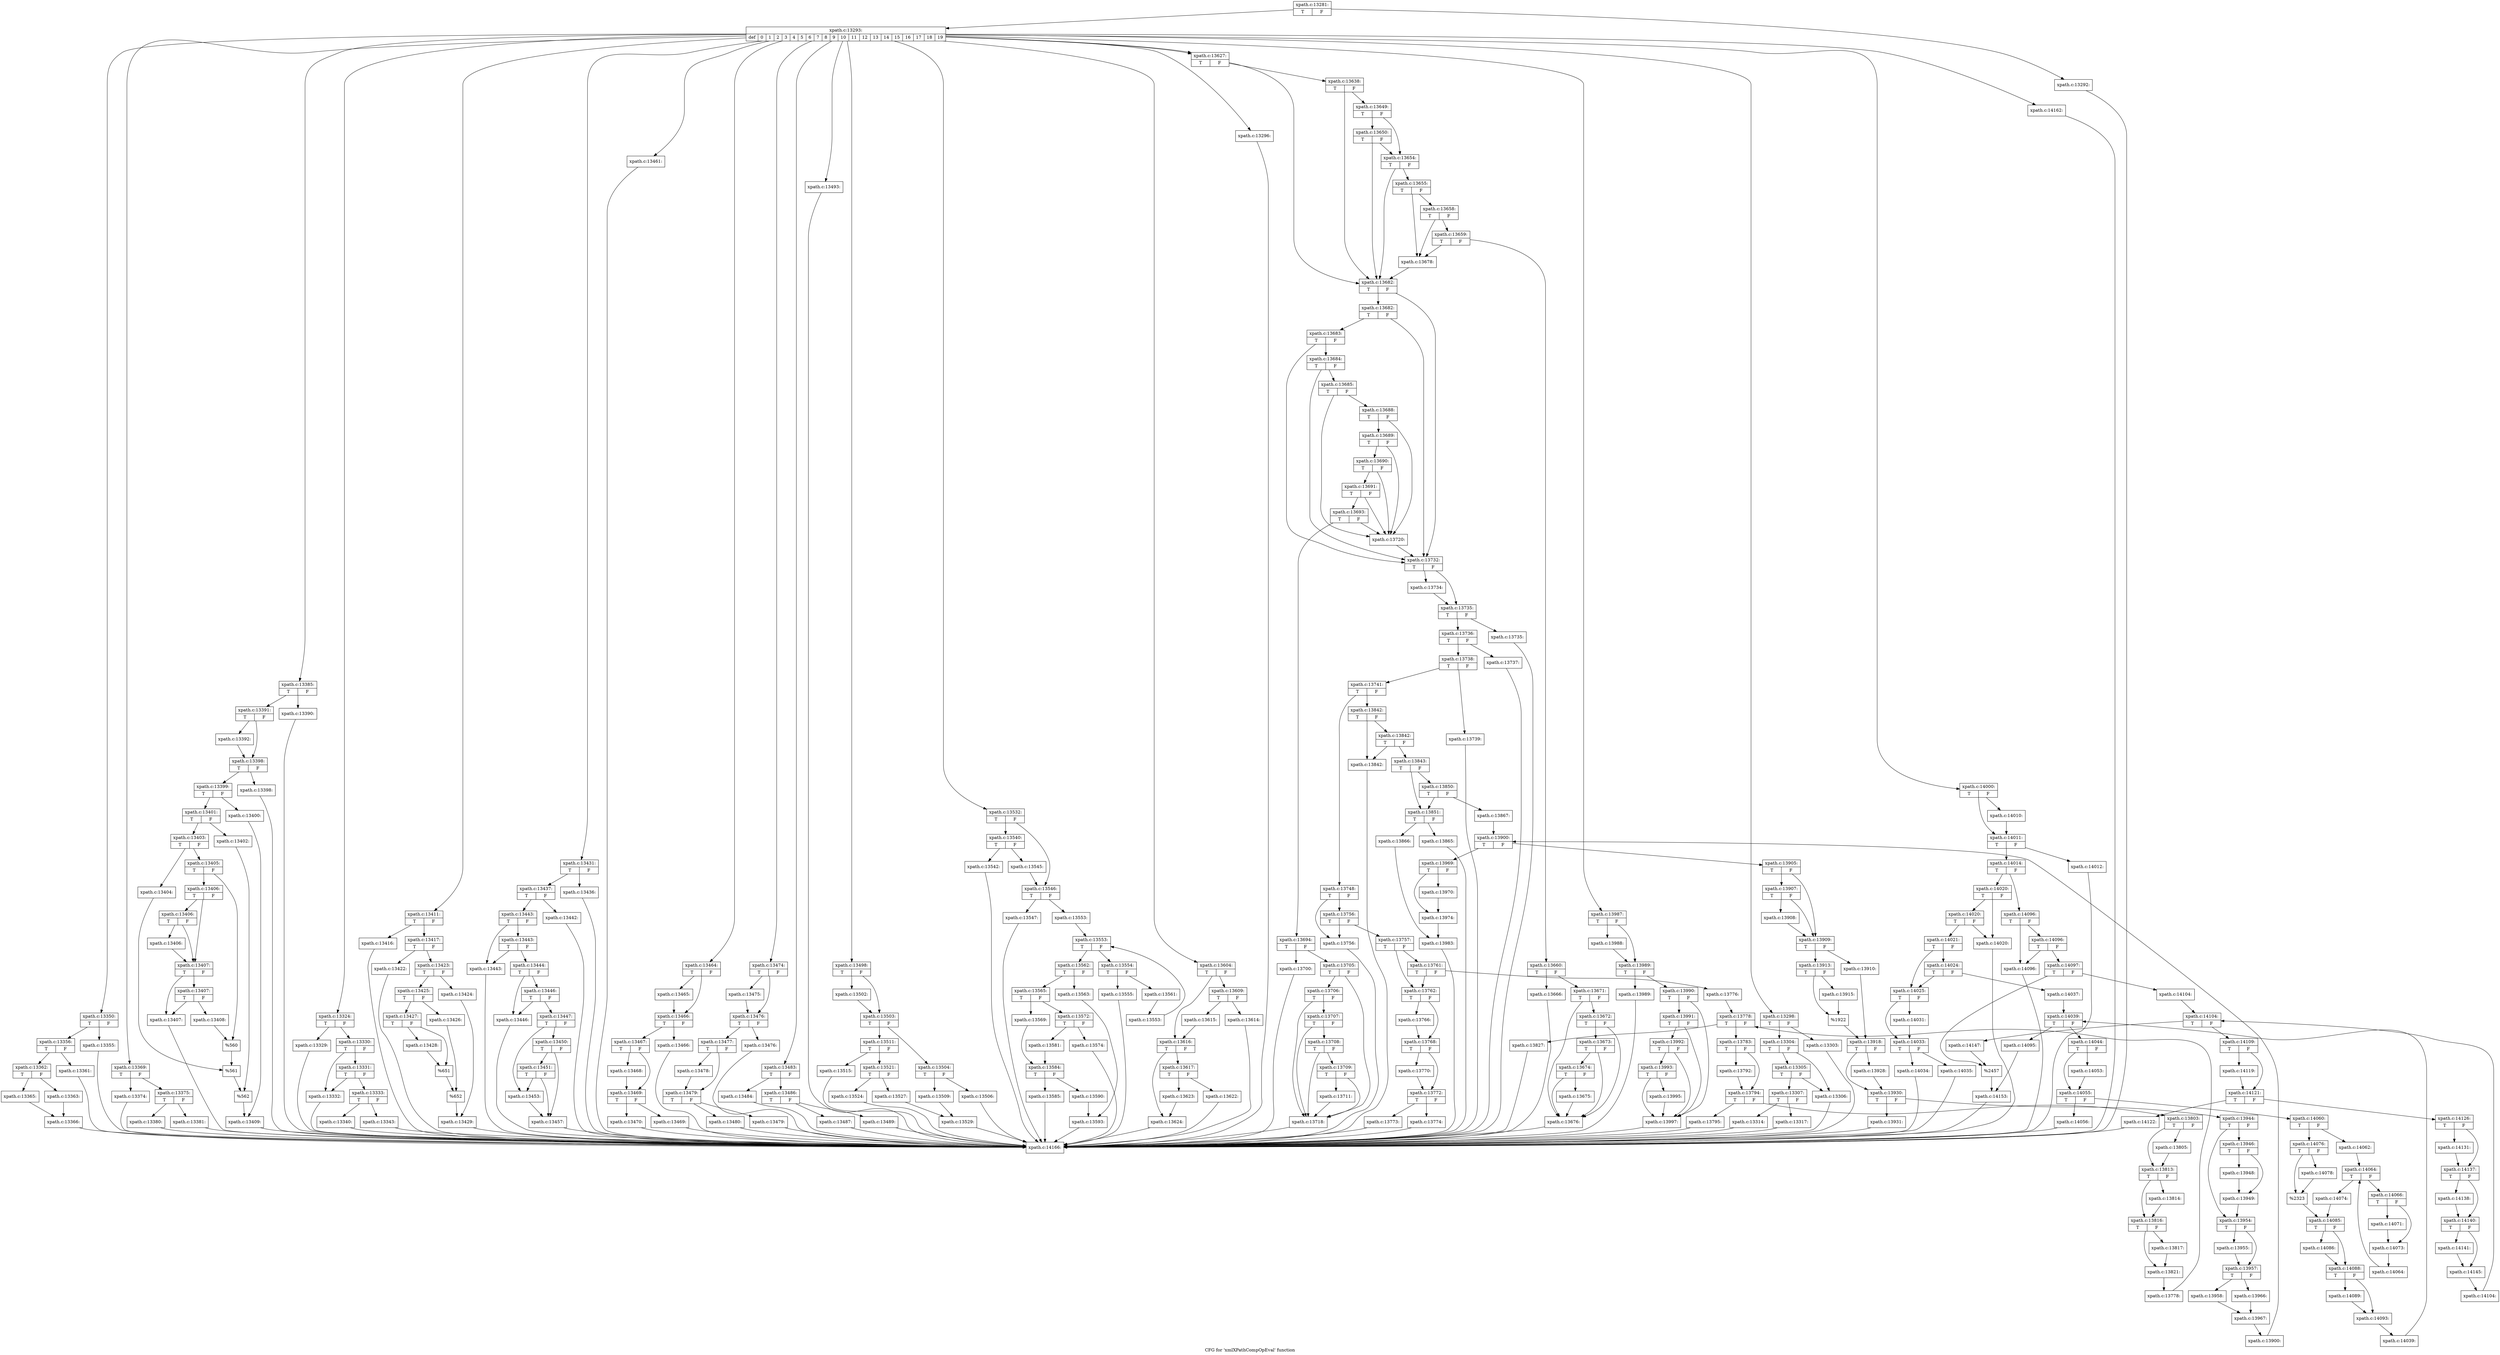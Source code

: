 digraph "CFG for 'xmlXPathCompOpEval' function" {
	label="CFG for 'xmlXPathCompOpEval' function";

	Node0x507dbd0 [shape=record,label="{xpath.c:13281:|{<s0>T|<s1>F}}"];
	Node0x507dbd0 -> Node0x5080170;
	Node0x507dbd0 -> Node0x50801c0;
	Node0x5080170 [shape=record,label="{xpath.c:13292:}"];
	Node0x5080170 -> Node0x4fdd260;
	Node0x50801c0 [shape=record,label="{xpath.c:13293:|{<s0>def|<s1>0|<s2>1|<s3>2|<s4>3|<s5>4|<s6>5|<s7>6|<s8>7|<s9>8|<s10>9|<s11>10|<s12>11|<s13>12|<s14>13|<s15>14|<s16>15|<s17>16|<s18>17|<s19>18|<s20>19}}"];
	Node0x50801c0 -> Node0x5080860;
	Node0x50801c0 -> Node0x5080db0;
	Node0x50801c0 -> Node0x5080f70;
	Node0x50801c0 -> Node0x50868b0;
	Node0x50801c0 -> Node0x508c1f0;
	Node0x50801c0 -> Node0x5090960;
	Node0x50801c0 -> Node0x5094d00;
	Node0x50801c0 -> Node0x509b9a0;
	Node0x50801c0 -> Node0x50a0730;
	Node0x50801c0 -> Node0x50a7250;
	Node0x50801c0 -> Node0x50a75c0;
	Node0x50801c0 -> Node0x50aa1c0;
	Node0x50801c0 -> Node0x50ace90;
	Node0x50801c0 -> Node0x50ae900;
	Node0x50801c0 -> Node0x50af160;
	Node0x50801c0 -> Node0x50b4400;
	Node0x50801c0 -> Node0x50c0a10;
	Node0x50801c0 -> Node0x50c5e90;
	Node0x50801c0 -> Node0x50c5e90;
	Node0x50801c0 -> Node0x50f6fd0;
	Node0x50801c0 -> Node0x50f9cf0;
	Node0x5080db0 [shape=record,label="{xpath.c:13296:}"];
	Node0x5080db0 -> Node0x4fdd260;
	Node0x5080f70 [shape=record,label="{xpath.c:13298:|{<s0>T|<s1>F}}"];
	Node0x5080f70 -> Node0x5082730;
	Node0x5080f70 -> Node0x5082780;
	Node0x5082730 [shape=record,label="{xpath.c:13303:}"];
	Node0x5082730 -> Node0x4fdd260;
	Node0x5082780 [shape=record,label="{xpath.c:13304:|{<s0>T|<s1>F}}"];
	Node0x5082780 -> Node0x5082d80;
	Node0x5082780 -> Node0x5082e20;
	Node0x5082e20 [shape=record,label="{xpath.c:13305:|{<s0>T|<s1>F}}"];
	Node0x5082e20 -> Node0x5082d80;
	Node0x5082e20 -> Node0x5082dd0;
	Node0x5082d80 [shape=record,label="{xpath.c:13306:}"];
	Node0x5082d80 -> Node0x4fdd260;
	Node0x5082dd0 [shape=record,label="{xpath.c:13307:|{<s0>T|<s1>F}}"];
	Node0x5082dd0 -> Node0x5085230;
	Node0x5082dd0 -> Node0x5085280;
	Node0x5085230 [shape=record,label="{xpath.c:13314:}"];
	Node0x5085230 -> Node0x4fdd260;
	Node0x5085280 [shape=record,label="{xpath.c:13317:}"];
	Node0x5085280 -> Node0x4fdd260;
	Node0x50868b0 [shape=record,label="{xpath.c:13324:|{<s0>T|<s1>F}}"];
	Node0x50868b0 -> Node0x5088070;
	Node0x50868b0 -> Node0x50880c0;
	Node0x5088070 [shape=record,label="{xpath.c:13329:}"];
	Node0x5088070 -> Node0x4fdd260;
	Node0x50880c0 [shape=record,label="{xpath.c:13330:|{<s0>T|<s1>F}}"];
	Node0x50880c0 -> Node0x50886c0;
	Node0x50880c0 -> Node0x5088760;
	Node0x5088760 [shape=record,label="{xpath.c:13331:|{<s0>T|<s1>F}}"];
	Node0x5088760 -> Node0x50886c0;
	Node0x5088760 -> Node0x5088710;
	Node0x50886c0 [shape=record,label="{xpath.c:13332:}"];
	Node0x50886c0 -> Node0x4fdd260;
	Node0x5088710 [shape=record,label="{xpath.c:13333:|{<s0>T|<s1>F}}"];
	Node0x5088710 -> Node0x508ab70;
	Node0x5088710 -> Node0x508abc0;
	Node0x508ab70 [shape=record,label="{xpath.c:13340:}"];
	Node0x508ab70 -> Node0x4fdd260;
	Node0x508abc0 [shape=record,label="{xpath.c:13343:}"];
	Node0x508abc0 -> Node0x4fdd260;
	Node0x508c1f0 [shape=record,label="{xpath.c:13350:|{<s0>T|<s1>F}}"];
	Node0x508c1f0 -> Node0x508d9b0;
	Node0x508c1f0 -> Node0x508da00;
	Node0x508d9b0 [shape=record,label="{xpath.c:13355:}"];
	Node0x508d9b0 -> Node0x4fdd260;
	Node0x508da00 [shape=record,label="{xpath.c:13356:|{<s0>T|<s1>F}}"];
	Node0x508da00 -> Node0x508f540;
	Node0x508da00 -> Node0x508f590;
	Node0x508f540 [shape=record,label="{xpath.c:13361:}"];
	Node0x508f540 -> Node0x4fdd260;
	Node0x508f590 [shape=record,label="{xpath.c:13362:|{<s0>T|<s1>F}}"];
	Node0x508f590 -> Node0x508fa00;
	Node0x508f590 -> Node0x508faa0;
	Node0x508fa00 [shape=record,label="{xpath.c:13363:}"];
	Node0x508fa00 -> Node0x508fa50;
	Node0x508faa0 [shape=record,label="{xpath.c:13365:}"];
	Node0x508faa0 -> Node0x508fa50;
	Node0x508fa50 [shape=record,label="{xpath.c:13366:}"];
	Node0x508fa50 -> Node0x4fdd260;
	Node0x5090960 [shape=record,label="{xpath.c:13369:|{<s0>T|<s1>F}}"];
	Node0x5090960 -> Node0x5092120;
	Node0x5090960 -> Node0x5092170;
	Node0x5092120 [shape=record,label="{xpath.c:13374:}"];
	Node0x5092120 -> Node0x4fdd260;
	Node0x5092170 [shape=record,label="{xpath.c:13375:|{<s0>T|<s1>F}}"];
	Node0x5092170 -> Node0x5093cb0;
	Node0x5092170 -> Node0x5093d00;
	Node0x5093cb0 [shape=record,label="{xpath.c:13380:}"];
	Node0x5093cb0 -> Node0x4fdd260;
	Node0x5093d00 [shape=record,label="{xpath.c:13381:}"];
	Node0x5093d00 -> Node0x4fdd260;
	Node0x5094d00 [shape=record,label="{xpath.c:13385:|{<s0>T|<s1>F}}"];
	Node0x5094d00 -> Node0x50964c0;
	Node0x5094d00 -> Node0x5096510;
	Node0x50964c0 [shape=record,label="{xpath.c:13390:}"];
	Node0x50964c0 -> Node0x4fdd260;
	Node0x5096510 [shape=record,label="{xpath.c:13391:|{<s0>T|<s1>F}}"];
	Node0x5096510 -> Node0x5096980;
	Node0x5096510 -> Node0x50969d0;
	Node0x5096980 [shape=record,label="{xpath.c:13392:}"];
	Node0x5096980 -> Node0x50969d0;
	Node0x50969d0 [shape=record,label="{xpath.c:13398:|{<s0>T|<s1>F}}"];
	Node0x50969d0 -> Node0x5098650;
	Node0x50969d0 -> Node0x50986a0;
	Node0x5098650 [shape=record,label="{xpath.c:13398:}"];
	Node0x5098650 -> Node0x4fdd260;
	Node0x50986a0 [shape=record,label="{xpath.c:13399:|{<s0>T|<s1>F}}"];
	Node0x50986a0 -> Node0x5098b10;
	Node0x50986a0 -> Node0x5098bb0;
	Node0x5098b10 [shape=record,label="{xpath.c:13400:}"];
	Node0x5098b10 -> Node0x5098b60;
	Node0x5098bb0 [shape=record,label="{xpath.c:13401:|{<s0>T|<s1>F}}"];
	Node0x5098bb0 -> Node0x5099180;
	Node0x5098bb0 -> Node0x5099220;
	Node0x5099180 [shape=record,label="{xpath.c:13402:}"];
	Node0x5099180 -> Node0x50991d0;
	Node0x5099220 [shape=record,label="{xpath.c:13403:|{<s0>T|<s1>F}}"];
	Node0x5099220 -> Node0x50997f0;
	Node0x5099220 -> Node0x5099890;
	Node0x50997f0 [shape=record,label="{xpath.c:13404:}"];
	Node0x50997f0 -> Node0x5099840;
	Node0x5099890 [shape=record,label="{xpath.c:13405:|{<s0>T|<s1>F}}"];
	Node0x5099890 -> Node0x5099e60;
	Node0x5099890 -> Node0x5099eb0;
	Node0x5099e60 [shape=record,label="{xpath.c:13406:|{<s0>T|<s1>F}}"];
	Node0x5099e60 -> Node0x509a410;
	Node0x5099e60 -> Node0x509a3c0;
	Node0x509a410 [shape=record,label="{xpath.c:13406:|{<s0>T|<s1>F}}"];
	Node0x509a410 -> Node0x509a370;
	Node0x509a410 -> Node0x509a3c0;
	Node0x509a370 [shape=record,label="{xpath.c:13406:}"];
	Node0x509a370 -> Node0x509a3c0;
	Node0x509a3c0 [shape=record,label="{xpath.c:13407:|{<s0>T|<s1>F}}"];
	Node0x509a3c0 -> Node0x509abe0;
	Node0x509a3c0 -> Node0x509ac80;
	Node0x509ac80 [shape=record,label="{xpath.c:13407:|{<s0>T|<s1>F}}"];
	Node0x509ac80 -> Node0x509abe0;
	Node0x509ac80 -> Node0x509ac30;
	Node0x509abe0 [shape=record,label="{xpath.c:13407:}"];
	Node0x509abe0 -> Node0x4fdd260;
	Node0x509ac30 [shape=record,label="{xpath.c:13408:}"];
	Node0x509ac30 -> Node0x5099eb0;
	Node0x5099eb0 [shape=record,label="{%560}"];
	Node0x5099eb0 -> Node0x5099840;
	Node0x5099840 [shape=record,label="{%561}"];
	Node0x5099840 -> Node0x50991d0;
	Node0x50991d0 [shape=record,label="{%562}"];
	Node0x50991d0 -> Node0x5098b60;
	Node0x5098b60 [shape=record,label="{xpath.c:13409:}"];
	Node0x5098b60 -> Node0x4fdd260;
	Node0x509b9a0 [shape=record,label="{xpath.c:13411:|{<s0>T|<s1>F}}"];
	Node0x509b9a0 -> Node0x509d160;
	Node0x509b9a0 -> Node0x509d1b0;
	Node0x509d160 [shape=record,label="{xpath.c:13416:}"];
	Node0x509d160 -> Node0x4fdd260;
	Node0x509d1b0 [shape=record,label="{xpath.c:13417:|{<s0>T|<s1>F}}"];
	Node0x509d1b0 -> Node0x509ecf0;
	Node0x509d1b0 -> Node0x509ed40;
	Node0x509ecf0 [shape=record,label="{xpath.c:13422:}"];
	Node0x509ecf0 -> Node0x4fdd260;
	Node0x509ed40 [shape=record,label="{xpath.c:13423:|{<s0>T|<s1>F}}"];
	Node0x509ed40 -> Node0x509f1b0;
	Node0x509ed40 -> Node0x509f250;
	Node0x509f1b0 [shape=record,label="{xpath.c:13424:}"];
	Node0x509f1b0 -> Node0x509f200;
	Node0x509f250 [shape=record,label="{xpath.c:13425:|{<s0>T|<s1>F}}"];
	Node0x509f250 -> Node0x509f820;
	Node0x509f250 -> Node0x509f8c0;
	Node0x509f820 [shape=record,label="{xpath.c:13426:}"];
	Node0x509f820 -> Node0x509f870;
	Node0x509f8c0 [shape=record,label="{xpath.c:13427:|{<s0>T|<s1>F}}"];
	Node0x509f8c0 -> Node0x509fe90;
	Node0x509f8c0 -> Node0x509fee0;
	Node0x509fe90 [shape=record,label="{xpath.c:13428:}"];
	Node0x509fe90 -> Node0x509fee0;
	Node0x509fee0 [shape=record,label="{%651}"];
	Node0x509fee0 -> Node0x509f870;
	Node0x509f870 [shape=record,label="{%652}"];
	Node0x509f870 -> Node0x509f200;
	Node0x509f200 [shape=record,label="{xpath.c:13429:}"];
	Node0x509f200 -> Node0x4fdd260;
	Node0x50a0730 [shape=record,label="{xpath.c:13431:|{<s0>T|<s1>F}}"];
	Node0x50a0730 -> Node0x50a1ef0;
	Node0x50a0730 -> Node0x50a1f40;
	Node0x50a1ef0 [shape=record,label="{xpath.c:13436:}"];
	Node0x50a1ef0 -> Node0x4fdd260;
	Node0x50a1f40 [shape=record,label="{xpath.c:13437:|{<s0>T|<s1>F}}"];
	Node0x50a1f40 -> Node0x50a3a80;
	Node0x50a1f40 -> Node0x50a3ad0;
	Node0x50a3a80 [shape=record,label="{xpath.c:13442:}"];
	Node0x50a3a80 -> Node0x4fdd260;
	Node0x50a3ad0 [shape=record,label="{xpath.c:13443:|{<s0>T|<s1>F}}"];
	Node0x50a3ad0 -> Node0x50a3f10;
	Node0x50a3ad0 -> Node0x50a3fb0;
	Node0x50a3fb0 [shape=record,label="{xpath.c:13443:|{<s0>T|<s1>F}}"];
	Node0x50a3fb0 -> Node0x50a3f10;
	Node0x50a3fb0 -> Node0x50a3f60;
	Node0x50a3f10 [shape=record,label="{xpath.c:13443:}"];
	Node0x50a3f10 -> Node0x4fdd260;
	Node0x50a3f60 [shape=record,label="{xpath.c:13444:|{<s0>T|<s1>F}}"];
	Node0x50a3f60 -> Node0x50a4b00;
	Node0x50a3f60 -> Node0x50a4ba0;
	Node0x50a4ba0 [shape=record,label="{xpath.c:13446:|{<s0>T|<s1>F}}"];
	Node0x50a4ba0 -> Node0x50a4b00;
	Node0x50a4ba0 -> Node0x50a4b50;
	Node0x50a4b00 [shape=record,label="{xpath.c:13446:}"];
	Node0x50a4b00 -> Node0x4fdd260;
	Node0x50a4b50 [shape=record,label="{xpath.c:13447:|{<s0>T|<s1>F}}"];
	Node0x50a4b50 -> Node0x50a5720;
	Node0x50a4b50 -> Node0x50a57c0;
	Node0x50a57c0 [shape=record,label="{xpath.c:13450:|{<s0>T|<s1>F}}"];
	Node0x50a57c0 -> Node0x50a5c00;
	Node0x50a57c0 -> Node0x50a5770;
	Node0x50a5c00 [shape=record,label="{xpath.c:13451:|{<s0>T|<s1>F}}"];
	Node0x50a5c00 -> Node0x50a5720;
	Node0x50a5c00 -> Node0x50a5770;
	Node0x50a5720 [shape=record,label="{xpath.c:13453:}"];
	Node0x50a5720 -> Node0x50a5770;
	Node0x50a5770 [shape=record,label="{xpath.c:13457:}"];
	Node0x50a5770 -> Node0x4fdd260;
	Node0x50a7250 [shape=record,label="{xpath.c:13461:}"];
	Node0x50a7250 -> Node0x4fdd260;
	Node0x50a75c0 [shape=record,label="{xpath.c:13464:|{<s0>T|<s1>F}}"];
	Node0x50a75c0 -> Node0x50a76b0;
	Node0x50a75c0 -> Node0x50a7700;
	Node0x50a76b0 [shape=record,label="{xpath.c:13465:}"];
	Node0x50a76b0 -> Node0x50a7700;
	Node0x50a7700 [shape=record,label="{xpath.c:13466:|{<s0>T|<s1>F}}"];
	Node0x50a7700 -> Node0x50a8370;
	Node0x50a7700 -> Node0x50a83c0;
	Node0x50a8370 [shape=record,label="{xpath.c:13466:}"];
	Node0x50a8370 -> Node0x4fdd260;
	Node0x50a83c0 [shape=record,label="{xpath.c:13467:|{<s0>T|<s1>F}}"];
	Node0x50a83c0 -> Node0x50a8830;
	Node0x50a83c0 -> Node0x50a8880;
	Node0x50a8830 [shape=record,label="{xpath.c:13468:}"];
	Node0x50a8830 -> Node0x50a8880;
	Node0x50a8880 [shape=record,label="{xpath.c:13469:|{<s0>T|<s1>F}}"];
	Node0x50a8880 -> Node0x50a94f0;
	Node0x50a8880 -> Node0x50a9540;
	Node0x50a94f0 [shape=record,label="{xpath.c:13469:}"];
	Node0x50a94f0 -> Node0x4fdd260;
	Node0x50a9540 [shape=record,label="{xpath.c:13470:}"];
	Node0x50a9540 -> Node0x4fdd260;
	Node0x50aa1c0 [shape=record,label="{xpath.c:13474:|{<s0>T|<s1>F}}"];
	Node0x50aa1c0 -> Node0x5080bc0;
	Node0x50aa1c0 -> Node0x5080c10;
	Node0x5080bc0 [shape=record,label="{xpath.c:13475:}"];
	Node0x5080bc0 -> Node0x5080c10;
	Node0x5080c10 [shape=record,label="{xpath.c:13476:|{<s0>T|<s1>F}}"];
	Node0x5080c10 -> Node0x50ab3b0;
	Node0x5080c10 -> Node0x50ab400;
	Node0x50ab3b0 [shape=record,label="{xpath.c:13476:}"];
	Node0x50ab3b0 -> Node0x4fdd260;
	Node0x50ab400 [shape=record,label="{xpath.c:13477:|{<s0>T|<s1>F}}"];
	Node0x50ab400 -> Node0x50ab870;
	Node0x50ab400 -> Node0x50ab8c0;
	Node0x50ab870 [shape=record,label="{xpath.c:13478:}"];
	Node0x50ab870 -> Node0x50ab8c0;
	Node0x50ab8c0 [shape=record,label="{xpath.c:13479:|{<s0>T|<s1>F}}"];
	Node0x50ab8c0 -> Node0x50ac530;
	Node0x50ab8c0 -> Node0x50ac580;
	Node0x50ac530 [shape=record,label="{xpath.c:13479:}"];
	Node0x50ac530 -> Node0x4fdd260;
	Node0x50ac580 [shape=record,label="{xpath.c:13480:}"];
	Node0x50ac580 -> Node0x4fdd260;
	Node0x50ace90 [shape=record,label="{xpath.c:13483:|{<s0>T|<s1>F}}"];
	Node0x50ace90 -> Node0x50acff0;
	Node0x50ace90 -> Node0x50ad040;
	Node0x50acff0 [shape=record,label="{xpath.c:13484:}"];
	Node0x50acff0 -> Node0x4fdd260;
	Node0x50ad040 [shape=record,label="{xpath.c:13486:|{<s0>T|<s1>F}}"];
	Node0x50ad040 -> Node0x50ade20;
	Node0x50ad040 -> Node0x50ade70;
	Node0x50ade20 [shape=record,label="{xpath.c:13487:}"];
	Node0x50ade20 -> Node0x4fdd260;
	Node0x50ade70 [shape=record,label="{xpath.c:13489:}"];
	Node0x50ade70 -> Node0x4fdd260;
	Node0x50ae900 [shape=record,label="{xpath.c:13493:}"];
	Node0x50ae900 -> Node0x4fdd260;
	Node0x50af160 [shape=record,label="{xpath.c:13498:|{<s0>T|<s1>F}}"];
	Node0x50af160 -> Node0x50af590;
	Node0x50af160 -> Node0x50af5e0;
	Node0x50af590 [shape=record,label="{xpath.c:13502:}"];
	Node0x50af590 -> Node0x50af5e0;
	Node0x50af5e0 [shape=record,label="{xpath.c:13503:|{<s0>T|<s1>F}}"];
	Node0x50af5e0 -> Node0x50b0280;
	Node0x50af5e0 -> Node0x50b0320;
	Node0x50b0280 [shape=record,label="{xpath.c:13504:|{<s0>T|<s1>F}}"];
	Node0x50b0280 -> Node0x50b0ce0;
	Node0x50b0280 -> Node0x50b0d30;
	Node0x50b0ce0 [shape=record,label="{xpath.c:13506:}"];
	Node0x50b0ce0 -> Node0x4fdd260;
	Node0x50b0d30 [shape=record,label="{xpath.c:13509:}"];
	Node0x50b0d30 -> Node0x50b02d0;
	Node0x50b0320 [shape=record,label="{xpath.c:13511:|{<s0>T|<s1>F}}"];
	Node0x50b0320 -> Node0x50b1ff0;
	Node0x50b0320 -> Node0x50b2040;
	Node0x50b1ff0 [shape=record,label="{xpath.c:13515:}"];
	Node0x50b1ff0 -> Node0x4fdd260;
	Node0x50b2040 [shape=record,label="{xpath.c:13521:|{<s0>T|<s1>F}}"];
	Node0x50b2040 -> Node0x50b37a0;
	Node0x50b2040 -> Node0x50b37f0;
	Node0x50b37a0 [shape=record,label="{xpath.c:13524:}"];
	Node0x50b37a0 -> Node0x4fdd260;
	Node0x50b37f0 [shape=record,label="{xpath.c:13527:}"];
	Node0x50b37f0 -> Node0x50b02d0;
	Node0x50b02d0 [shape=record,label="{xpath.c:13529:}"];
	Node0x50b02d0 -> Node0x4fdd260;
	Node0x50b4400 [shape=record,label="{xpath.c:13532:|{<s0>T|<s1>F}}"];
	Node0x50b4400 -> Node0x50b5570;
	Node0x50b4400 -> Node0x50b55c0;
	Node0x50b5570 [shape=record,label="{xpath.c:13540:|{<s0>T|<s1>F}}"];
	Node0x50b5570 -> Node0x50b6240;
	Node0x50b5570 -> Node0x50b6290;
	Node0x50b6240 [shape=record,label="{xpath.c:13542:}"];
	Node0x50b6240 -> Node0x4fdd260;
	Node0x50b6290 [shape=record,label="{xpath.c:13545:}"];
	Node0x50b6290 -> Node0x50b55c0;
	Node0x50b55c0 [shape=record,label="{xpath.c:13546:|{<s0>T|<s1>F}}"];
	Node0x50b55c0 -> Node0x50b6c60;
	Node0x50b55c0 -> Node0x50b6cb0;
	Node0x50b6c60 [shape=record,label="{xpath.c:13547:}"];
	Node0x50b6c60 -> Node0x4fdd260;
	Node0x50b6cb0 [shape=record,label="{xpath.c:13553:}"];
	Node0x50b6cb0 -> Node0x50b8180;
	Node0x50b8180 [shape=record,label="{xpath.c:13553:|{<s0>T|<s1>F}}"];
	Node0x50b8180 -> Node0x50b8460;
	Node0x50b8180 -> Node0x50b7fe0;
	Node0x50b8460 [shape=record,label="{xpath.c:13554:|{<s0>T|<s1>F}}"];
	Node0x50b8460 -> Node0x50b8930;
	Node0x50b8460 -> Node0x50b8980;
	Node0x50b8930 [shape=record,label="{xpath.c:13555:}"];
	Node0x50b8930 -> Node0x4fdd260;
	Node0x50b8980 [shape=record,label="{xpath.c:13561:}"];
	Node0x50b8980 -> Node0x50b83d0;
	Node0x50b83d0 [shape=record,label="{xpath.c:13553:}"];
	Node0x50b83d0 -> Node0x50b8180;
	Node0x50b7fe0 [shape=record,label="{xpath.c:13562:|{<s0>T|<s1>F}}"];
	Node0x50b7fe0 -> Node0x50b9f00;
	Node0x50b7fe0 -> Node0x50b9fa0;
	Node0x50b9f00 [shape=record,label="{xpath.c:13563:}"];
	Node0x50b9f00 -> Node0x50b9f50;
	Node0x50b9fa0 [shape=record,label="{xpath.c:13565:|{<s0>T|<s1>F}}"];
	Node0x50b9fa0 -> Node0x50bab10;
	Node0x50b9fa0 -> Node0x50babb0;
	Node0x50bab10 [shape=record,label="{xpath.c:13569:}"];
	Node0x50bab10 -> Node0x50bab60;
	Node0x50babb0 [shape=record,label="{xpath.c:13572:|{<s0>T|<s1>F}}"];
	Node0x50babb0 -> Node0x50bbb00;
	Node0x50babb0 -> Node0x50bbb50;
	Node0x50bbb00 [shape=record,label="{xpath.c:13574:}"];
	Node0x50bbb00 -> Node0x4fdd260;
	Node0x50bbb50 [shape=record,label="{xpath.c:13581:}"];
	Node0x50bbb50 -> Node0x50bab60;
	Node0x50bab60 [shape=record,label="{xpath.c:13584:|{<s0>T|<s1>F}}"];
	Node0x50bab60 -> Node0x50bd4c0;
	Node0x50bab60 -> Node0x50bd510;
	Node0x50bd4c0 [shape=record,label="{xpath.c:13585:}"];
	Node0x50bd4c0 -> Node0x4fdd260;
	Node0x50bd510 [shape=record,label="{xpath.c:13590:}"];
	Node0x50bd510 -> Node0x50b9f50;
	Node0x50b9f50 [shape=record,label="{xpath.c:13593:}"];
	Node0x50b9f50 -> Node0x4fdd260;
	Node0x50c0a10 [shape=record,label="{xpath.c:13604:|{<s0>T|<s1>F}}"];
	Node0x50c0a10 -> Node0x50c1a40;
	Node0x50c0a10 -> Node0x50c1a90;
	Node0x50c1a40 [shape=record,label="{xpath.c:13609:|{<s0>T|<s1>F}}"];
	Node0x50c1a40 -> Node0x50c3620;
	Node0x50c1a40 -> Node0x50c3670;
	Node0x50c3620 [shape=record,label="{xpath.c:13614:}"];
	Node0x50c3620 -> Node0x4fdd260;
	Node0x50c3670 [shape=record,label="{xpath.c:13615:}"];
	Node0x50c3670 -> Node0x50c1a90;
	Node0x50c1a90 [shape=record,label="{xpath.c:13616:|{<s0>T|<s1>F}}"];
	Node0x50c1a90 -> Node0x50c3bd0;
	Node0x50c1a90 -> Node0x50c3c20;
	Node0x50c3bd0 [shape=record,label="{xpath.c:13617:|{<s0>T|<s1>F}}"];
	Node0x50c3bd0 -> Node0x50c57b0;
	Node0x50c3bd0 -> Node0x50c5800;
	Node0x50c57b0 [shape=record,label="{xpath.c:13622:}"];
	Node0x50c57b0 -> Node0x4fdd260;
	Node0x50c5800 [shape=record,label="{xpath.c:13623:}"];
	Node0x50c5800 -> Node0x50c3c20;
	Node0x50c3c20 [shape=record,label="{xpath.c:13624:}"];
	Node0x50c3c20 -> Node0x4fdd260;
	Node0x50c5e90 [shape=record,label="{xpath.c:13627:|{<s0>T|<s1>F}}"];
	Node0x50c5e90 -> Node0x50c7890;
	Node0x50c5e90 -> Node0x50c7740;
	Node0x50c7890 [shape=record,label="{xpath.c:13638:|{<s0>T|<s1>F}}"];
	Node0x50c7890 -> Node0x50c7810;
	Node0x50c7890 -> Node0x50c7740;
	Node0x50c7810 [shape=record,label="{xpath.c:13649:|{<s0>T|<s1>F}}"];
	Node0x50c7810 -> Node0x50c7790;
	Node0x50c7810 -> Node0x50c8030;
	Node0x50c8030 [shape=record,label="{xpath.c:13650:|{<s0>T|<s1>F}}"];
	Node0x50c8030 -> Node0x50c7790;
	Node0x50c8030 -> Node0x50c7740;
	Node0x50c7790 [shape=record,label="{xpath.c:13654:|{<s0>T|<s1>F}}"];
	Node0x50c7790 -> Node0x50c76f0;
	Node0x50c7790 -> Node0x50c7740;
	Node0x50c76f0 [shape=record,label="{xpath.c:13655:|{<s0>T|<s1>F}}"];
	Node0x50c76f0 -> Node0x50ca160;
	Node0x50c76f0 -> Node0x50ca090;
	Node0x50ca160 [shape=record,label="{xpath.c:13658:|{<s0>T|<s1>F}}"];
	Node0x50ca160 -> Node0x50ca0e0;
	Node0x50ca160 -> Node0x50ca090;
	Node0x50ca0e0 [shape=record,label="{xpath.c:13659:|{<s0>T|<s1>F}}"];
	Node0x50ca0e0 -> Node0x50ca040;
	Node0x50ca0e0 -> Node0x50ca090;
	Node0x50ca040 [shape=record,label="{xpath.c:13660:|{<s0>T|<s1>F}}"];
	Node0x50ca040 -> Node0x50cb7e0;
	Node0x50ca040 -> Node0x50cbb10;
	Node0x50cb7e0 [shape=record,label="{xpath.c:13666:}"];
	Node0x50cb7e0 -> Node0x4fdd260;
	Node0x50cbb10 [shape=record,label="{xpath.c:13671:|{<s0>T|<s1>F}}"];
	Node0x50cbb10 -> Node0x50cc4c0;
	Node0x50cbb10 -> Node0x50cc3d0;
	Node0x50cc4c0 [shape=record,label="{xpath.c:13672:|{<s0>T|<s1>F}}"];
	Node0x50cc4c0 -> Node0x50cc470;
	Node0x50cc4c0 -> Node0x50cc3d0;
	Node0x50cc470 [shape=record,label="{xpath.c:13673:|{<s0>T|<s1>F}}"];
	Node0x50cc470 -> Node0x50cc420;
	Node0x50cc470 -> Node0x50cc3d0;
	Node0x50cc420 [shape=record,label="{xpath.c:13674:|{<s0>T|<s1>F}}"];
	Node0x50cc420 -> Node0x50cc380;
	Node0x50cc420 -> Node0x50cc3d0;
	Node0x50cc380 [shape=record,label="{xpath.c:13675:}"];
	Node0x50cc380 -> Node0x50cc3d0;
	Node0x50cc3d0 [shape=record,label="{xpath.c:13676:}"];
	Node0x50cc3d0 -> Node0x4fdd260;
	Node0x50ca090 [shape=record,label="{xpath.c:13678:}"];
	Node0x50ca090 -> Node0x50c7740;
	Node0x50c7740 [shape=record,label="{xpath.c:13682:|{<s0>T|<s1>F}}"];
	Node0x50c7740 -> Node0x50ce140;
	Node0x50c7740 -> Node0x50cdff0;
	Node0x50ce140 [shape=record,label="{xpath.c:13682:|{<s0>T|<s1>F}}"];
	Node0x50ce140 -> Node0x50ce0c0;
	Node0x50ce140 -> Node0x50cdff0;
	Node0x50ce0c0 [shape=record,label="{xpath.c:13683:|{<s0>T|<s1>F}}"];
	Node0x50ce0c0 -> Node0x50ce040;
	Node0x50ce0c0 -> Node0x50cdff0;
	Node0x50ce040 [shape=record,label="{xpath.c:13684:|{<s0>T|<s1>F}}"];
	Node0x50ce040 -> Node0x50cdfa0;
	Node0x50ce040 -> Node0x50cdff0;
	Node0x50cdfa0 [shape=record,label="{xpath.c:13685:|{<s0>T|<s1>F}}"];
	Node0x50cdfa0 -> Node0x50d02c0;
	Node0x50cdfa0 -> Node0x50d0070;
	Node0x50d02c0 [shape=record,label="{xpath.c:13688:|{<s0>T|<s1>F}}"];
	Node0x50d02c0 -> Node0x50d0240;
	Node0x50d02c0 -> Node0x50d0070;
	Node0x50d0240 [shape=record,label="{xpath.c:13689:|{<s0>T|<s1>F}}"];
	Node0x50d0240 -> Node0x50d01c0;
	Node0x50d0240 -> Node0x50d0070;
	Node0x50d01c0 [shape=record,label="{xpath.c:13690:|{<s0>T|<s1>F}}"];
	Node0x50d01c0 -> Node0x50d0140;
	Node0x50d01c0 -> Node0x50d0070;
	Node0x50d0140 [shape=record,label="{xpath.c:13691:|{<s0>T|<s1>F}}"];
	Node0x50d0140 -> Node0x50d00c0;
	Node0x50d0140 -> Node0x50d0070;
	Node0x50d00c0 [shape=record,label="{xpath.c:13693:|{<s0>T|<s1>F}}"];
	Node0x50d00c0 -> Node0x50d0020;
	Node0x50d00c0 -> Node0x50d0070;
	Node0x50d0020 [shape=record,label="{xpath.c:13694:|{<s0>T|<s1>F}}"];
	Node0x50d0020 -> Node0x4b77470;
	Node0x50d0020 -> Node0x50d3430;
	Node0x4b77470 [shape=record,label="{xpath.c:13700:}"];
	Node0x4b77470 -> Node0x4fdd260;
	Node0x50d3430 [shape=record,label="{xpath.c:13705:|{<s0>T|<s1>F}}"];
	Node0x50d3430 -> Node0x50d3960;
	Node0x50d3430 -> Node0x50d3820;
	Node0x50d3960 [shape=record,label="{xpath.c:13706:|{<s0>T|<s1>F}}"];
	Node0x50d3960 -> Node0x50d3910;
	Node0x50d3960 -> Node0x50d3820;
	Node0x50d3910 [shape=record,label="{xpath.c:13707:|{<s0>T|<s1>F}}"];
	Node0x50d3910 -> Node0x50d38c0;
	Node0x50d3910 -> Node0x50d3820;
	Node0x50d38c0 [shape=record,label="{xpath.c:13708:|{<s0>T|<s1>F}}"];
	Node0x50d38c0 -> Node0x50d3870;
	Node0x50d38c0 -> Node0x50d3820;
	Node0x50d3870 [shape=record,label="{xpath.c:13709:|{<s0>T|<s1>F}}"];
	Node0x50d3870 -> Node0x50d37d0;
	Node0x50d3870 -> Node0x50d3820;
	Node0x50d37d0 [shape=record,label="{xpath.c:13711:}"];
	Node0x50d37d0 -> Node0x50d3820;
	Node0x50d3820 [shape=record,label="{xpath.c:13718:}"];
	Node0x50d3820 -> Node0x4fdd260;
	Node0x50d0070 [shape=record,label="{xpath.c:13720:}"];
	Node0x50d0070 -> Node0x50cdff0;
	Node0x50cdff0 [shape=record,label="{xpath.c:13732:|{<s0>T|<s1>F}}"];
	Node0x50cdff0 -> Node0x50d6a00;
	Node0x50cdff0 -> Node0x50d6a50;
	Node0x50d6a00 [shape=record,label="{xpath.c:13734:}"];
	Node0x50d6a00 -> Node0x50d6a50;
	Node0x50d6a50 [shape=record,label="{xpath.c:13735:|{<s0>T|<s1>F}}"];
	Node0x50d6a50 -> Node0x50d7680;
	Node0x50d6a50 -> Node0x50d76d0;
	Node0x50d7680 [shape=record,label="{xpath.c:13735:}"];
	Node0x50d7680 -> Node0x4fdd260;
	Node0x50d76d0 [shape=record,label="{xpath.c:13736:|{<s0>T|<s1>F}}"];
	Node0x50d76d0 -> Node0x50d7b00;
	Node0x50d76d0 -> Node0x50d7b50;
	Node0x50d7b00 [shape=record,label="{xpath.c:13737:}"];
	Node0x50d7b00 -> Node0x4fdd260;
	Node0x50d7b50 [shape=record,label="{xpath.c:13738:|{<s0>T|<s1>F}}"];
	Node0x50d7b50 -> Node0x50d8160;
	Node0x50d7b50 -> Node0x50d81b0;
	Node0x50d8160 [shape=record,label="{xpath.c:13739:}"];
	Node0x50d8160 -> Node0x4fdd260;
	Node0x50d81b0 [shape=record,label="{xpath.c:13741:|{<s0>T|<s1>F}}"];
	Node0x50d81b0 -> Node0x50d8b60;
	Node0x50d81b0 -> Node0x50d8bb0;
	Node0x50d8b60 [shape=record,label="{xpath.c:13748:|{<s0>T|<s1>F}}"];
	Node0x50d8b60 -> Node0x50d9770;
	Node0x50d8b60 -> Node0x50d9810;
	Node0x50d9810 [shape=record,label="{xpath.c:13756:|{<s0>T|<s1>F}}"];
	Node0x50d9810 -> Node0x50d9770;
	Node0x50d9810 -> Node0x50d97c0;
	Node0x50d9770 [shape=record,label="{xpath.c:13756:}"];
	Node0x50d9770 -> Node0x4fdd260;
	Node0x50d97c0 [shape=record,label="{xpath.c:13757:|{<s0>T|<s1>F}}"];
	Node0x50d97c0 -> Node0x50da920;
	Node0x50d97c0 -> Node0x50da9c0;
	Node0x50da9c0 [shape=record,label="{xpath.c:13761:|{<s0>T|<s1>F}}"];
	Node0x50da9c0 -> Node0x50da920;
	Node0x50da9c0 -> Node0x50da970;
	Node0x50da920 [shape=record,label="{xpath.c:13762:|{<s0>T|<s1>F}}"];
	Node0x50da920 -> Node0x50db6e0;
	Node0x50da920 -> Node0x50db730;
	Node0x50db6e0 [shape=record,label="{xpath.c:13766:}"];
	Node0x50db6e0 -> Node0x50db730;
	Node0x50db730 [shape=record,label="{xpath.c:13768:|{<s0>T|<s1>F}}"];
	Node0x50db730 -> Node0x50dc5c0;
	Node0x50db730 -> Node0x50dc610;
	Node0x50dc5c0 [shape=record,label="{xpath.c:13770:}"];
	Node0x50dc5c0 -> Node0x50dc610;
	Node0x50dc610 [shape=record,label="{xpath.c:13772:|{<s0>T|<s1>F}}"];
	Node0x50dc610 -> Node0x50dcec0;
	Node0x50dc610 -> Node0x50dcf10;
	Node0x50dcec0 [shape=record,label="{xpath.c:13773:}"];
	Node0x50dcec0 -> Node0x4fdd260;
	Node0x50dcf10 [shape=record,label="{xpath.c:13774:}"];
	Node0x50dcf10 -> Node0x4fdd260;
	Node0x50da970 [shape=record,label="{xpath.c:13776:}"];
	Node0x50da970 -> Node0x48eecd0;
	Node0x48eecd0 [shape=record,label="{xpath.c:13778:|{<s0>T|<s1>F}}"];
	Node0x48eecd0 -> Node0x48eef50;
	Node0x48eecd0 -> Node0x48ee9a0;
	Node0x48eef50 [shape=record,label="{xpath.c:13783:|{<s0>T|<s1>F}}"];
	Node0x48eef50 -> Node0x50e1ed0;
	Node0x48eef50 -> Node0x50e1f20;
	Node0x50e1ed0 [shape=record,label="{xpath.c:13792:}"];
	Node0x50e1ed0 -> Node0x50e1f20;
	Node0x50e1f20 [shape=record,label="{xpath.c:13794:|{<s0>T|<s1>F}}"];
	Node0x50e1f20 -> Node0x50e2b80;
	Node0x50e1f20 -> Node0x50e2bd0;
	Node0x50e2b80 [shape=record,label="{xpath.c:13795:}"];
	Node0x50e2b80 -> Node0x4fdd260;
	Node0x50e2bd0 [shape=record,label="{xpath.c:13803:|{<s0>T|<s1>F}}"];
	Node0x50e2bd0 -> Node0x50e3560;
	Node0x50e2bd0 -> Node0x50e35b0;
	Node0x50e3560 [shape=record,label="{xpath.c:13805:}"];
	Node0x50e3560 -> Node0x50e35b0;
	Node0x50e35b0 [shape=record,label="{xpath.c:13813:|{<s0>T|<s1>F}}"];
	Node0x50e35b0 -> Node0x48f13e0;
	Node0x50e35b0 -> Node0x48ee540;
	Node0x48f13e0 [shape=record,label="{xpath.c:13814:}"];
	Node0x48f13e0 -> Node0x48ee540;
	Node0x48ee540 [shape=record,label="{xpath.c:13816:|{<s0>T|<s1>F}}"];
	Node0x48ee540 -> Node0x48ee920;
	Node0x48ee540 -> Node0x48f1710;
	Node0x48ee920 [shape=record,label="{xpath.c:13817:}"];
	Node0x48ee920 -> Node0x48f1710;
	Node0x48f1710 [shape=record,label="{xpath.c:13821:}"];
	Node0x48f1710 -> Node0x48eef00;
	Node0x48eef00 [shape=record,label="{xpath.c:13778:}"];
	Node0x48eef00 -> Node0x48eecd0;
	Node0x48ee9a0 [shape=record,label="{xpath.c:13827:}"];
	Node0x48ee9a0 -> Node0x4fdd260;
	Node0x50d8bb0 [shape=record,label="{xpath.c:13842:|{<s0>T|<s1>F}}"];
	Node0x50d8bb0 -> Node0x50e8700;
	Node0x50d8bb0 -> Node0x50e8f40;
	Node0x50e8f40 [shape=record,label="{xpath.c:13842:|{<s0>T|<s1>F}}"];
	Node0x50e8f40 -> Node0x50e8700;
	Node0x50e8f40 -> Node0x50e8a30;
	Node0x50e8700 [shape=record,label="{xpath.c:13842:}"];
	Node0x50e8700 -> Node0x4fdd260;
	Node0x50e8a30 [shape=record,label="{xpath.c:13843:|{<s0>T|<s1>F}}"];
	Node0x50e8a30 -> Node0x50ea700;
	Node0x50e8a30 -> Node0x50ea7f0;
	Node0x50ea7f0 [shape=record,label="{xpath.c:13850:|{<s0>T|<s1>F}}"];
	Node0x50ea7f0 -> Node0x50ea700;
	Node0x50ea7f0 -> Node0x50ea7a0;
	Node0x50ea700 [shape=record,label="{xpath.c:13851:|{<s0>T|<s1>F}}"];
	Node0x50ea700 -> Node0x50ebaa0;
	Node0x50ea700 -> Node0x50ebaf0;
	Node0x50ebaa0 [shape=record,label="{xpath.c:13865:}"];
	Node0x50ebaa0 -> Node0x4fdd260;
	Node0x50ebaf0 [shape=record,label="{xpath.c:13866:}"];
	Node0x50ebaf0 -> Node0x50ea750;
	Node0x50ea7a0 [shape=record,label="{xpath.c:13867:}"];
	Node0x50ea7a0 -> Node0x50ec420;
	Node0x50ec420 [shape=record,label="{xpath.c:13900:|{<s0>T|<s1>F}}"];
	Node0x50ec420 -> Node0x50ec680;
	Node0x50ec420 -> Node0x50ec2c0;
	Node0x50ec680 [shape=record,label="{xpath.c:13905:|{<s0>T|<s1>F}}"];
	Node0x50ec680 -> Node0x50ed170;
	Node0x50ec680 -> Node0x50ed120;
	Node0x50ed170 [shape=record,label="{xpath.c:13907:|{<s0>T|<s1>F}}"];
	Node0x50ed170 -> Node0x50ed0d0;
	Node0x50ed170 -> Node0x50ed120;
	Node0x50ed0d0 [shape=record,label="{xpath.c:13908:}"];
	Node0x50ed0d0 -> Node0x50ed120;
	Node0x50ed120 [shape=record,label="{xpath.c:13909:|{<s0>T|<s1>F}}"];
	Node0x50ed120 -> Node0x50ee7a0;
	Node0x50ed120 -> Node0x50ee840;
	Node0x50ee7a0 [shape=record,label="{xpath.c:13910:}"];
	Node0x50ee7a0 -> Node0x50ee7f0;
	Node0x50ee840 [shape=record,label="{xpath.c:13913:|{<s0>T|<s1>F}}"];
	Node0x50ee840 -> Node0x50ef270;
	Node0x50ee840 -> Node0x50ef2c0;
	Node0x50ef270 [shape=record,label="{xpath.c:13915:}"];
	Node0x50ef270 -> Node0x50ef2c0;
	Node0x50ef2c0 [shape=record,label="{%1922}"];
	Node0x50ef2c0 -> Node0x50ee7f0;
	Node0x50ee7f0 [shape=record,label="{xpath.c:13918:|{<s0>T|<s1>F}}"];
	Node0x50ee7f0 -> Node0x50f0a50;
	Node0x50ee7f0 -> Node0x50f0aa0;
	Node0x50f0a50 [shape=record,label="{xpath.c:13928:}"];
	Node0x50f0a50 -> Node0x50f0aa0;
	Node0x50f0aa0 [shape=record,label="{xpath.c:13930:|{<s0>T|<s1>F}}"];
	Node0x50f0aa0 -> Node0x50f1700;
	Node0x50f0aa0 -> Node0x50f1750;
	Node0x50f1700 [shape=record,label="{xpath.c:13931:}"];
	Node0x50f1700 -> Node0x4fdd260;
	Node0x50f1750 [shape=record,label="{xpath.c:13944:|{<s0>T|<s1>F}}"];
	Node0x50f1750 -> Node0x50f21b0;
	Node0x50f1750 -> Node0x50f2200;
	Node0x50f21b0 [shape=record,label="{xpath.c:13946:|{<s0>T|<s1>F}}"];
	Node0x50f21b0 -> Node0x50f2660;
	Node0x50f21b0 -> Node0x50f26b0;
	Node0x50f2660 [shape=record,label="{xpath.c:13948:}"];
	Node0x50f2660 -> Node0x50f26b0;
	Node0x50f26b0 [shape=record,label="{xpath.c:13949:}"];
	Node0x50f26b0 -> Node0x50f2200;
	Node0x50f2200 [shape=record,label="{xpath.c:13954:|{<s0>T|<s1>F}}"];
	Node0x50f2200 -> Node0x50f3200;
	Node0x50f2200 -> Node0x50f3250;
	Node0x50f3200 [shape=record,label="{xpath.c:13955:}"];
	Node0x50f3200 -> Node0x50f3250;
	Node0x50f3250 [shape=record,label="{xpath.c:13957:|{<s0>T|<s1>F}}"];
	Node0x50f3250 -> Node0x50f39c0;
	Node0x50f3250 -> Node0x50f3a60;
	Node0x50f39c0 [shape=record,label="{xpath.c:13958:}"];
	Node0x50f39c0 -> Node0x50f3a10;
	Node0x50f3a60 [shape=record,label="{xpath.c:13966:}"];
	Node0x50f3a60 -> Node0x50f3a10;
	Node0x50f3a10 [shape=record,label="{xpath.c:13967:}"];
	Node0x50f3a10 -> Node0x50ec630;
	Node0x50ec630 [shape=record,label="{xpath.c:13900:}"];
	Node0x50ec630 -> Node0x50ec420;
	Node0x50ec2c0 [shape=record,label="{xpath.c:13969:|{<s0>T|<s1>F}}"];
	Node0x50ec2c0 -> Node0x50f4c40;
	Node0x50ec2c0 -> Node0x50f4c90;
	Node0x50f4c40 [shape=record,label="{xpath.c:13970:}"];
	Node0x50f4c40 -> Node0x50f4c90;
	Node0x50f4c90 [shape=record,label="{xpath.c:13974:}"];
	Node0x50f4c90 -> Node0x50ea750;
	Node0x50ea750 [shape=record,label="{xpath.c:13983:}"];
	Node0x50ea750 -> Node0x4fdd260;
	Node0x50f6fd0 [shape=record,label="{xpath.c:13987:|{<s0>T|<s1>F}}"];
	Node0x50f6fd0 -> Node0x50f70c0;
	Node0x50f6fd0 -> Node0x50f7110;
	Node0x50f70c0 [shape=record,label="{xpath.c:13988:}"];
	Node0x50f70c0 -> Node0x50f7110;
	Node0x50f7110 [shape=record,label="{xpath.c:13989:|{<s0>T|<s1>F}}"];
	Node0x50f7110 -> Node0x50f7d80;
	Node0x50f7110 -> Node0x50f7dd0;
	Node0x50f7d80 [shape=record,label="{xpath.c:13989:}"];
	Node0x50f7d80 -> Node0x4fdd260;
	Node0x50f7dd0 [shape=record,label="{xpath.c:13990:|{<s0>T|<s1>F}}"];
	Node0x50f7dd0 -> Node0x50f83e0;
	Node0x50f7dd0 -> Node0x50f8290;
	Node0x50f83e0 [shape=record,label="{xpath.c:13991:|{<s0>T|<s1>F}}"];
	Node0x50f83e0 -> Node0x50f8360;
	Node0x50f83e0 -> Node0x50f8290;
	Node0x50f8360 [shape=record,label="{xpath.c:13992:|{<s0>T|<s1>F}}"];
	Node0x50f8360 -> Node0x50f82e0;
	Node0x50f8360 -> Node0x50f8290;
	Node0x50f82e0 [shape=record,label="{xpath.c:13993:|{<s0>T|<s1>F}}"];
	Node0x50f82e0 -> Node0x50f8240;
	Node0x50f82e0 -> Node0x50f8290;
	Node0x50f8240 [shape=record,label="{xpath.c:13995:}"];
	Node0x50f8240 -> Node0x50f8290;
	Node0x50f8290 [shape=record,label="{xpath.c:13997:}"];
	Node0x50f8290 -> Node0x4fdd260;
	Node0x50f9cf0 [shape=record,label="{xpath.c:14000:|{<s0>T|<s1>F}}"];
	Node0x50f9cf0 -> Node0x50fb7f0;
	Node0x50f9cf0 -> Node0x50fb840;
	Node0x50fb7f0 [shape=record,label="{xpath.c:14010:}"];
	Node0x50fb7f0 -> Node0x50fb840;
	Node0x50fb840 [shape=record,label="{xpath.c:14011:|{<s0>T|<s1>F}}"];
	Node0x50fb840 -> Node0x50fc4e0;
	Node0x50fb840 -> Node0x50fc530;
	Node0x50fc4e0 [shape=record,label="{xpath.c:14012:}"];
	Node0x50fc4e0 -> Node0x4fdd260;
	Node0x50fc530 [shape=record,label="{xpath.c:14014:|{<s0>T|<s1>F}}"];
	Node0x50fc530 -> Node0x50fcb80;
	Node0x50fc530 -> Node0x50fcc20;
	Node0x50fcb80 [shape=record,label="{xpath.c:14020:|{<s0>T|<s1>F}}"];
	Node0x50fcb80 -> Node0x50fd210;
	Node0x50fcb80 -> Node0x50fd2b0;
	Node0x50fd2b0 [shape=record,label="{xpath.c:14020:|{<s0>T|<s1>F}}"];
	Node0x50fd2b0 -> Node0x50fd210;
	Node0x50fd2b0 -> Node0x50fd260;
	Node0x50fd210 [shape=record,label="{xpath.c:14020:}"];
	Node0x50fd210 -> Node0x4fdd260;
	Node0x50fd260 [shape=record,label="{xpath.c:14021:|{<s0>T|<s1>F}}"];
	Node0x50fd260 -> Node0x50fe0d0;
	Node0x50fd260 -> Node0x50fe170;
	Node0x50fe170 [shape=record,label="{xpath.c:14024:|{<s0>T|<s1>F}}"];
	Node0x50fe170 -> Node0x50fe0d0;
	Node0x50fe170 -> Node0x50fe120;
	Node0x50fe0d0 [shape=record,label="{xpath.c:14025:|{<s0>T|<s1>F}}"];
	Node0x50fe0d0 -> Node0x50ffc70;
	Node0x50fe0d0 -> Node0x50ffcc0;
	Node0x50ffc70 [shape=record,label="{xpath.c:14031:}"];
	Node0x50ffc70 -> Node0x50ffcc0;
	Node0x50ffcc0 [shape=record,label="{xpath.c:14033:|{<s0>T|<s1>F}}"];
	Node0x50ffcc0 -> Node0x51005f0;
	Node0x50ffcc0 -> Node0x5100640;
	Node0x51005f0 [shape=record,label="{xpath.c:14034:}"];
	Node0x51005f0 -> Node0x4fdd260;
	Node0x5100640 [shape=record,label="{xpath.c:14035:}"];
	Node0x5100640 -> Node0x4fdd260;
	Node0x50fe120 [shape=record,label="{xpath.c:14037:}"];
	Node0x50fe120 -> Node0x5101040;
	Node0x5101040 [shape=record,label="{xpath.c:14039:|{<s0>T|<s1>F}}"];
	Node0x5101040 -> Node0x5101320;
	Node0x5101040 -> Node0x5100ea0;
	Node0x5101320 [shape=record,label="{xpath.c:14044:|{<s0>T|<s1>F}}"];
	Node0x5101320 -> Node0x5103180;
	Node0x5101320 -> Node0x51031d0;
	Node0x5103180 [shape=record,label="{xpath.c:14053:}"];
	Node0x5103180 -> Node0x51031d0;
	Node0x51031d0 [shape=record,label="{xpath.c:14055:|{<s0>T|<s1>F}}"];
	Node0x51031d0 -> Node0x5103e70;
	Node0x51031d0 -> Node0x5103ec0;
	Node0x5103e70 [shape=record,label="{xpath.c:14056:}"];
	Node0x5103e70 -> Node0x4fdd260;
	Node0x5103ec0 [shape=record,label="{xpath.c:14060:|{<s0>T|<s1>F}}"];
	Node0x5103ec0 -> Node0x51048d0;
	Node0x5103ec0 -> Node0x5104970;
	Node0x51048d0 [shape=record,label="{xpath.c:14062:}"];
	Node0x51048d0 -> Node0x51054d0;
	Node0x51054d0 [shape=record,label="{xpath.c:14064:|{<s0>T|<s1>F}}"];
	Node0x51054d0 -> Node0x51057b0;
	Node0x51054d0 -> Node0x5105330;
	Node0x51057b0 [shape=record,label="{xpath.c:14066:|{<s0>T|<s1>F}}"];
	Node0x51057b0 -> Node0x5106550;
	Node0x51057b0 -> Node0x5106880;
	Node0x5106550 [shape=record,label="{xpath.c:14071:}"];
	Node0x5106550 -> Node0x5106880;
	Node0x5106880 [shape=record,label="{xpath.c:14073:}"];
	Node0x5106880 -> Node0x5105720;
	Node0x5105720 [shape=record,label="{xpath.c:14064:}"];
	Node0x5105720 -> Node0x51054d0;
	Node0x5105330 [shape=record,label="{xpath.c:14074:}"];
	Node0x5105330 -> Node0x5104920;
	Node0x5104970 [shape=record,label="{xpath.c:14076:|{<s0>T|<s1>F}}"];
	Node0x5104970 -> Node0x51086d0;
	Node0x5104970 -> Node0x51089c0;
	Node0x51086d0 [shape=record,label="{xpath.c:14078:}"];
	Node0x51086d0 -> Node0x51089c0;
	Node0x51089c0 [shape=record,label="{%2323}"];
	Node0x51089c0 -> Node0x5104920;
	Node0x5104920 [shape=record,label="{xpath.c:14085:|{<s0>T|<s1>F}}"];
	Node0x5104920 -> Node0x5109370;
	Node0x5104920 -> Node0x51093c0;
	Node0x5109370 [shape=record,label="{xpath.c:14086:}"];
	Node0x5109370 -> Node0x51093c0;
	Node0x51093c0 [shape=record,label="{xpath.c:14088:|{<s0>T|<s1>F}}"];
	Node0x51093c0 -> Node0x5109ab0;
	Node0x51093c0 -> Node0x5109b00;
	Node0x5109ab0 [shape=record,label="{xpath.c:14089:}"];
	Node0x5109ab0 -> Node0x5109b00;
	Node0x5109b00 [shape=record,label="{xpath.c:14093:}"];
	Node0x5109b00 -> Node0x5101290;
	Node0x5101290 [shape=record,label="{xpath.c:14039:}"];
	Node0x5101290 -> Node0x5101040;
	Node0x5100ea0 [shape=record,label="{xpath.c:14095:}"];
	Node0x5100ea0 -> Node0x50fcbd0;
	Node0x50fcc20 [shape=record,label="{xpath.c:14096:|{<s0>T|<s1>F}}"];
	Node0x50fcc20 -> Node0x510acf0;
	Node0x50fcc20 -> Node0x510ad90;
	Node0x510ad90 [shape=record,label="{xpath.c:14096:|{<s0>T|<s1>F}}"];
	Node0x510ad90 -> Node0x510acf0;
	Node0x510ad90 -> Node0x510ad40;
	Node0x510acf0 [shape=record,label="{xpath.c:14096:}"];
	Node0x510acf0 -> Node0x4fdd260;
	Node0x510ad40 [shape=record,label="{xpath.c:14097:|{<s0>T|<s1>F}}"];
	Node0x510ad40 -> Node0x510c070;
	Node0x510ad40 -> Node0x510c0c0;
	Node0x510c070 [shape=record,label="{xpath.c:14104:}"];
	Node0x510c070 -> Node0x510c530;
	Node0x510c530 [shape=record,label="{xpath.c:14104:|{<s0>T|<s1>F}}"];
	Node0x510c530 -> Node0x510c730;
	Node0x510c530 -> Node0x510c3d0;
	Node0x510c730 [shape=record,label="{xpath.c:14109:|{<s0>T|<s1>F}}"];
	Node0x510c730 -> Node0x510d9d0;
	Node0x510c730 -> Node0x510da20;
	Node0x510d9d0 [shape=record,label="{xpath.c:14119:}"];
	Node0x510d9d0 -> Node0x510da20;
	Node0x510da20 [shape=record,label="{xpath.c:14121:|{<s0>T|<s1>F}}"];
	Node0x510da20 -> Node0x510e680;
	Node0x510da20 -> Node0x510e6d0;
	Node0x510e680 [shape=record,label="{xpath.c:14122:}"];
	Node0x510e680 -> Node0x4fdd260;
	Node0x510e6d0 [shape=record,label="{xpath.c:14126:|{<s0>T|<s1>F}}"];
	Node0x510e6d0 -> Node0x510f640;
	Node0x510e6d0 -> Node0x510f690;
	Node0x510f640 [shape=record,label="{xpath.c:14131:}"];
	Node0x510f640 -> Node0x510f690;
	Node0x510f690 [shape=record,label="{xpath.c:14137:|{<s0>T|<s1>F}}"];
	Node0x510f690 -> Node0x510fc50;
	Node0x510f690 -> Node0x510fca0;
	Node0x510fc50 [shape=record,label="{xpath.c:14138:}"];
	Node0x510fc50 -> Node0x510fca0;
	Node0x510fca0 [shape=record,label="{xpath.c:14140:|{<s0>T|<s1>F}}"];
	Node0x510fca0 -> Node0x5110390;
	Node0x510fca0 -> Node0x51103e0;
	Node0x5110390 [shape=record,label="{xpath.c:14141:}"];
	Node0x5110390 -> Node0x51103e0;
	Node0x51103e0 [shape=record,label="{xpath.c:14145:}"];
	Node0x51103e0 -> Node0x510c6e0;
	Node0x510c6e0 [shape=record,label="{xpath.c:14104:}"];
	Node0x510c6e0 -> Node0x510c530;
	Node0x510c3d0 [shape=record,label="{xpath.c:14147:}"];
	Node0x510c3d0 -> Node0x510c0c0;
	Node0x510c0c0 [shape=record,label="{%2457}"];
	Node0x510c0c0 -> Node0x50fcbd0;
	Node0x50fcbd0 [shape=record,label="{xpath.c:14153:}"];
	Node0x50fcbd0 -> Node0x4fdd260;
	Node0x5080860 [shape=record,label="{xpath.c:14162:}"];
	Node0x5080860 -> Node0x4fdd260;
	Node0x4fdd260 [shape=record,label="{xpath.c:14166:}"];
}
